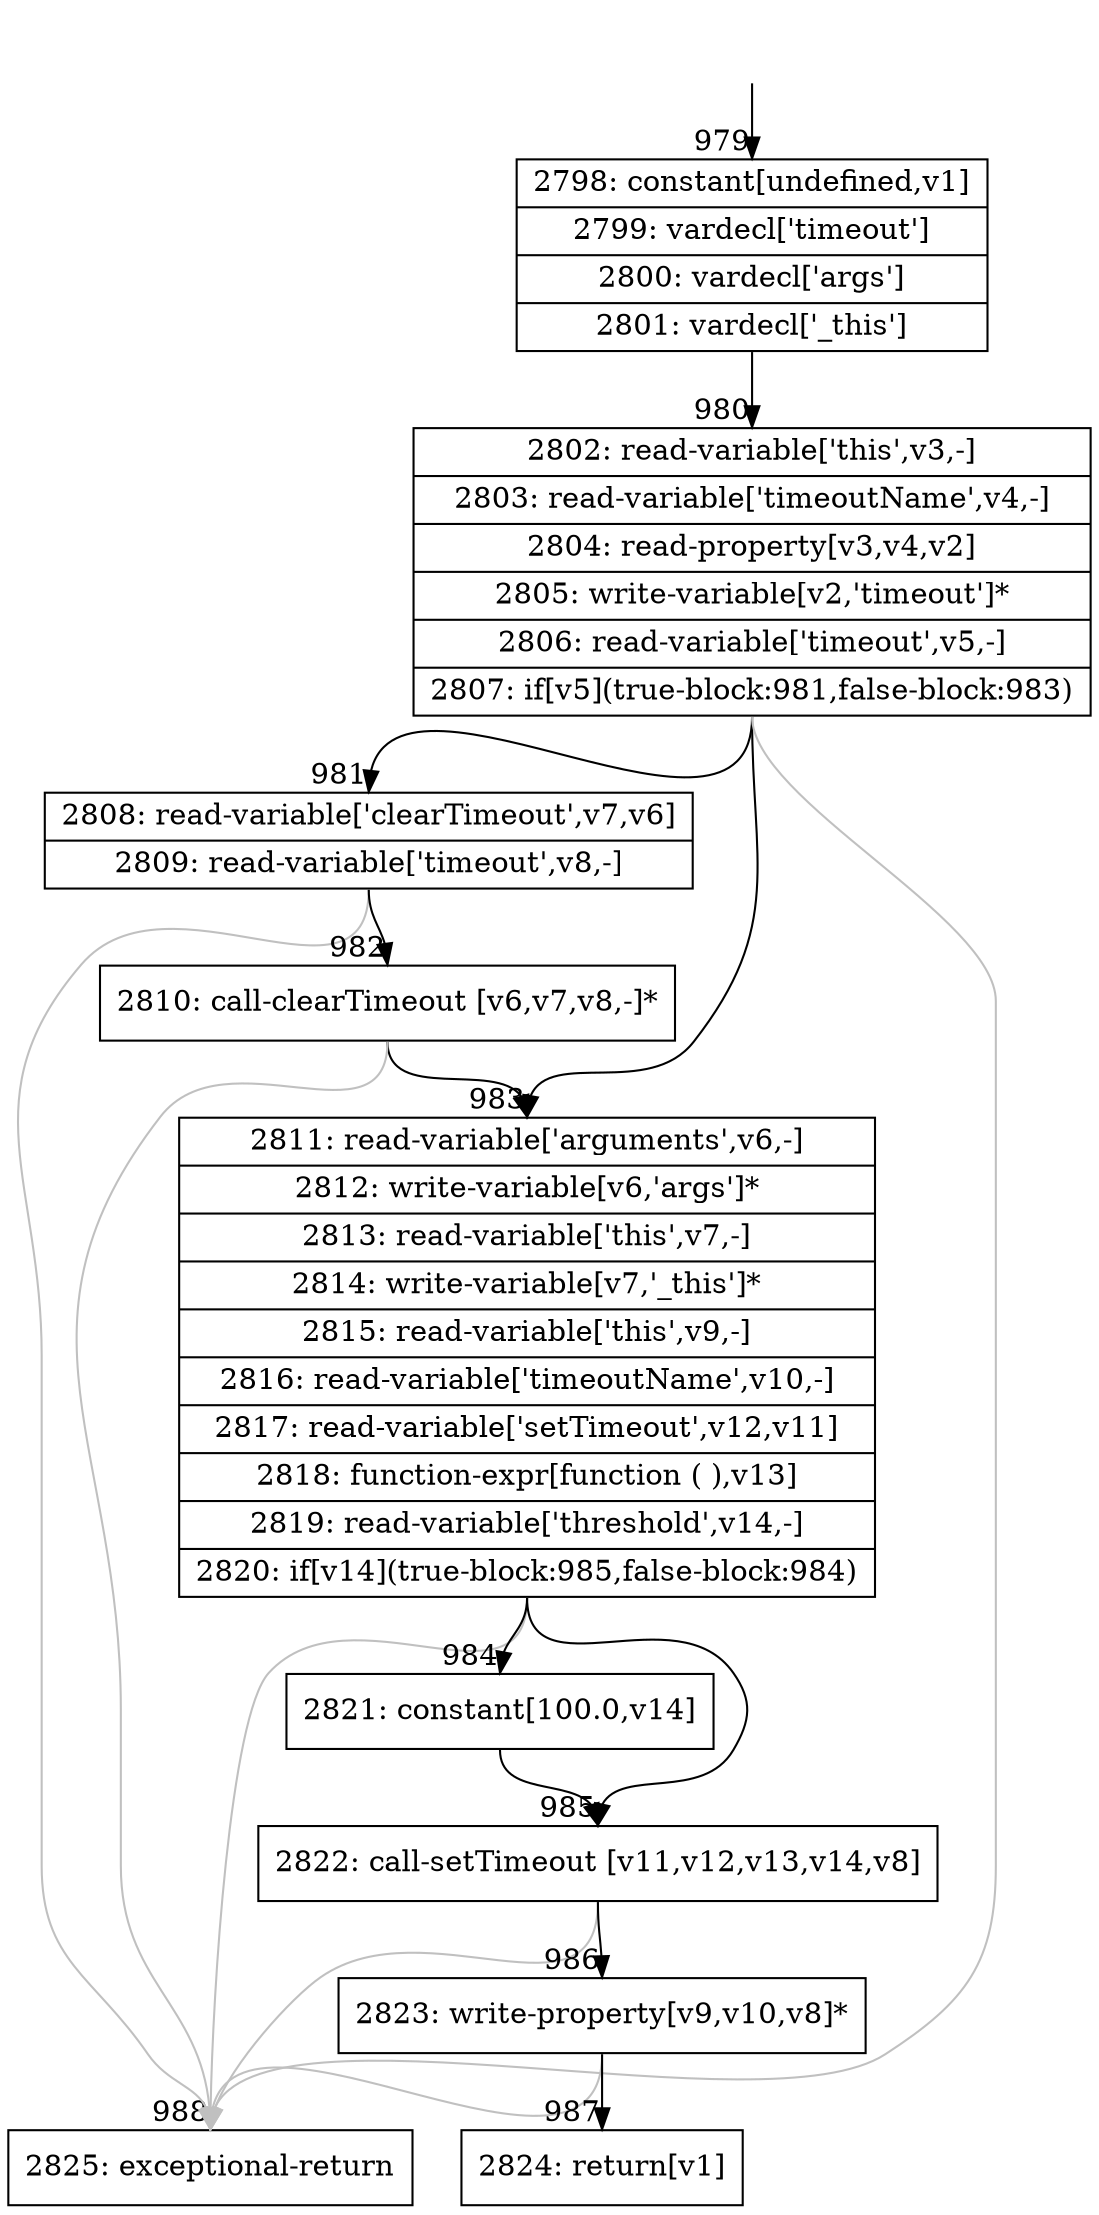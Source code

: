 digraph {
rankdir="TD"
BB_entry92[shape=none,label=""];
BB_entry92 -> BB979 [tailport=s, headport=n, headlabel="    979"]
BB979 [shape=record label="{2798: constant[undefined,v1]|2799: vardecl['timeout']|2800: vardecl['args']|2801: vardecl['_this']}" ] 
BB979 -> BB980 [tailport=s, headport=n, headlabel="      980"]
BB980 [shape=record label="{2802: read-variable['this',v3,-]|2803: read-variable['timeoutName',v4,-]|2804: read-property[v3,v4,v2]|2805: write-variable[v2,'timeout']*|2806: read-variable['timeout',v5,-]|2807: if[v5](true-block:981,false-block:983)}" ] 
BB980 -> BB981 [tailport=s, headport=n, headlabel="      981"]
BB980 -> BB983 [tailport=s, headport=n, headlabel="      983"]
BB980 -> BB988 [tailport=s, headport=n, color=gray, headlabel="      988"]
BB981 [shape=record label="{2808: read-variable['clearTimeout',v7,v6]|2809: read-variable['timeout',v8,-]}" ] 
BB981 -> BB982 [tailport=s, headport=n, headlabel="      982"]
BB981 -> BB988 [tailport=s, headport=n, color=gray]
BB982 [shape=record label="{2810: call-clearTimeout [v6,v7,v8,-]*}" ] 
BB982 -> BB983 [tailport=s, headport=n]
BB982 -> BB988 [tailport=s, headport=n, color=gray]
BB983 [shape=record label="{2811: read-variable['arguments',v6,-]|2812: write-variable[v6,'args']*|2813: read-variable['this',v7,-]|2814: write-variable[v7,'_this']*|2815: read-variable['this',v9,-]|2816: read-variable['timeoutName',v10,-]|2817: read-variable['setTimeout',v12,v11]|2818: function-expr[function ( ),v13]|2819: read-variable['threshold',v14,-]|2820: if[v14](true-block:985,false-block:984)}" ] 
BB983 -> BB985 [tailport=s, headport=n, headlabel="      985"]
BB983 -> BB984 [tailport=s, headport=n, headlabel="      984"]
BB983 -> BB988 [tailport=s, headport=n, color=gray]
BB984 [shape=record label="{2821: constant[100.0,v14]}" ] 
BB984 -> BB985 [tailport=s, headport=n]
BB985 [shape=record label="{2822: call-setTimeout [v11,v12,v13,v14,v8]}" ] 
BB985 -> BB986 [tailport=s, headport=n, headlabel="      986"]
BB985 -> BB988 [tailport=s, headport=n, color=gray]
BB986 [shape=record label="{2823: write-property[v9,v10,v8]*}" ] 
BB986 -> BB987 [tailport=s, headport=n, headlabel="      987"]
BB986 -> BB988 [tailport=s, headport=n, color=gray]
BB987 [shape=record label="{2824: return[v1]}" ] 
BB988 [shape=record label="{2825: exceptional-return}" ] 
//#$~ 1415
}
